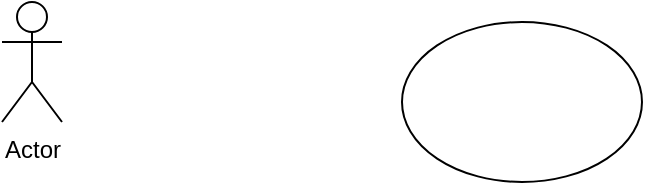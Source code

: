 <mxfile version="22.0.8" type="github">
  <diagram name="Page-1" id="u0PLvHTuApFF8vjYWfow">
    <mxGraphModel dx="1179" dy="503" grid="1" gridSize="10" guides="1" tooltips="1" connect="1" arrows="1" fold="1" page="1" pageScale="1" pageWidth="850" pageHeight="1100" math="0" shadow="0">
      <root>
        <mxCell id="0" />
        <mxCell id="1" parent="0" />
        <mxCell id="YThqOqeMeKW1NkXlryqB-4" value="Actor" style="shape=umlActor;verticalLabelPosition=bottom;verticalAlign=top;html=1;" vertex="1" parent="1">
          <mxGeometry x="160" y="200" width="30" height="60" as="geometry" />
        </mxCell>
        <mxCell id="YThqOqeMeKW1NkXlryqB-5" value="" style="ellipse;whiteSpace=wrap;html=1;" vertex="1" parent="1">
          <mxGeometry x="360" y="210" width="120" height="80" as="geometry" />
        </mxCell>
      </root>
    </mxGraphModel>
  </diagram>
</mxfile>
